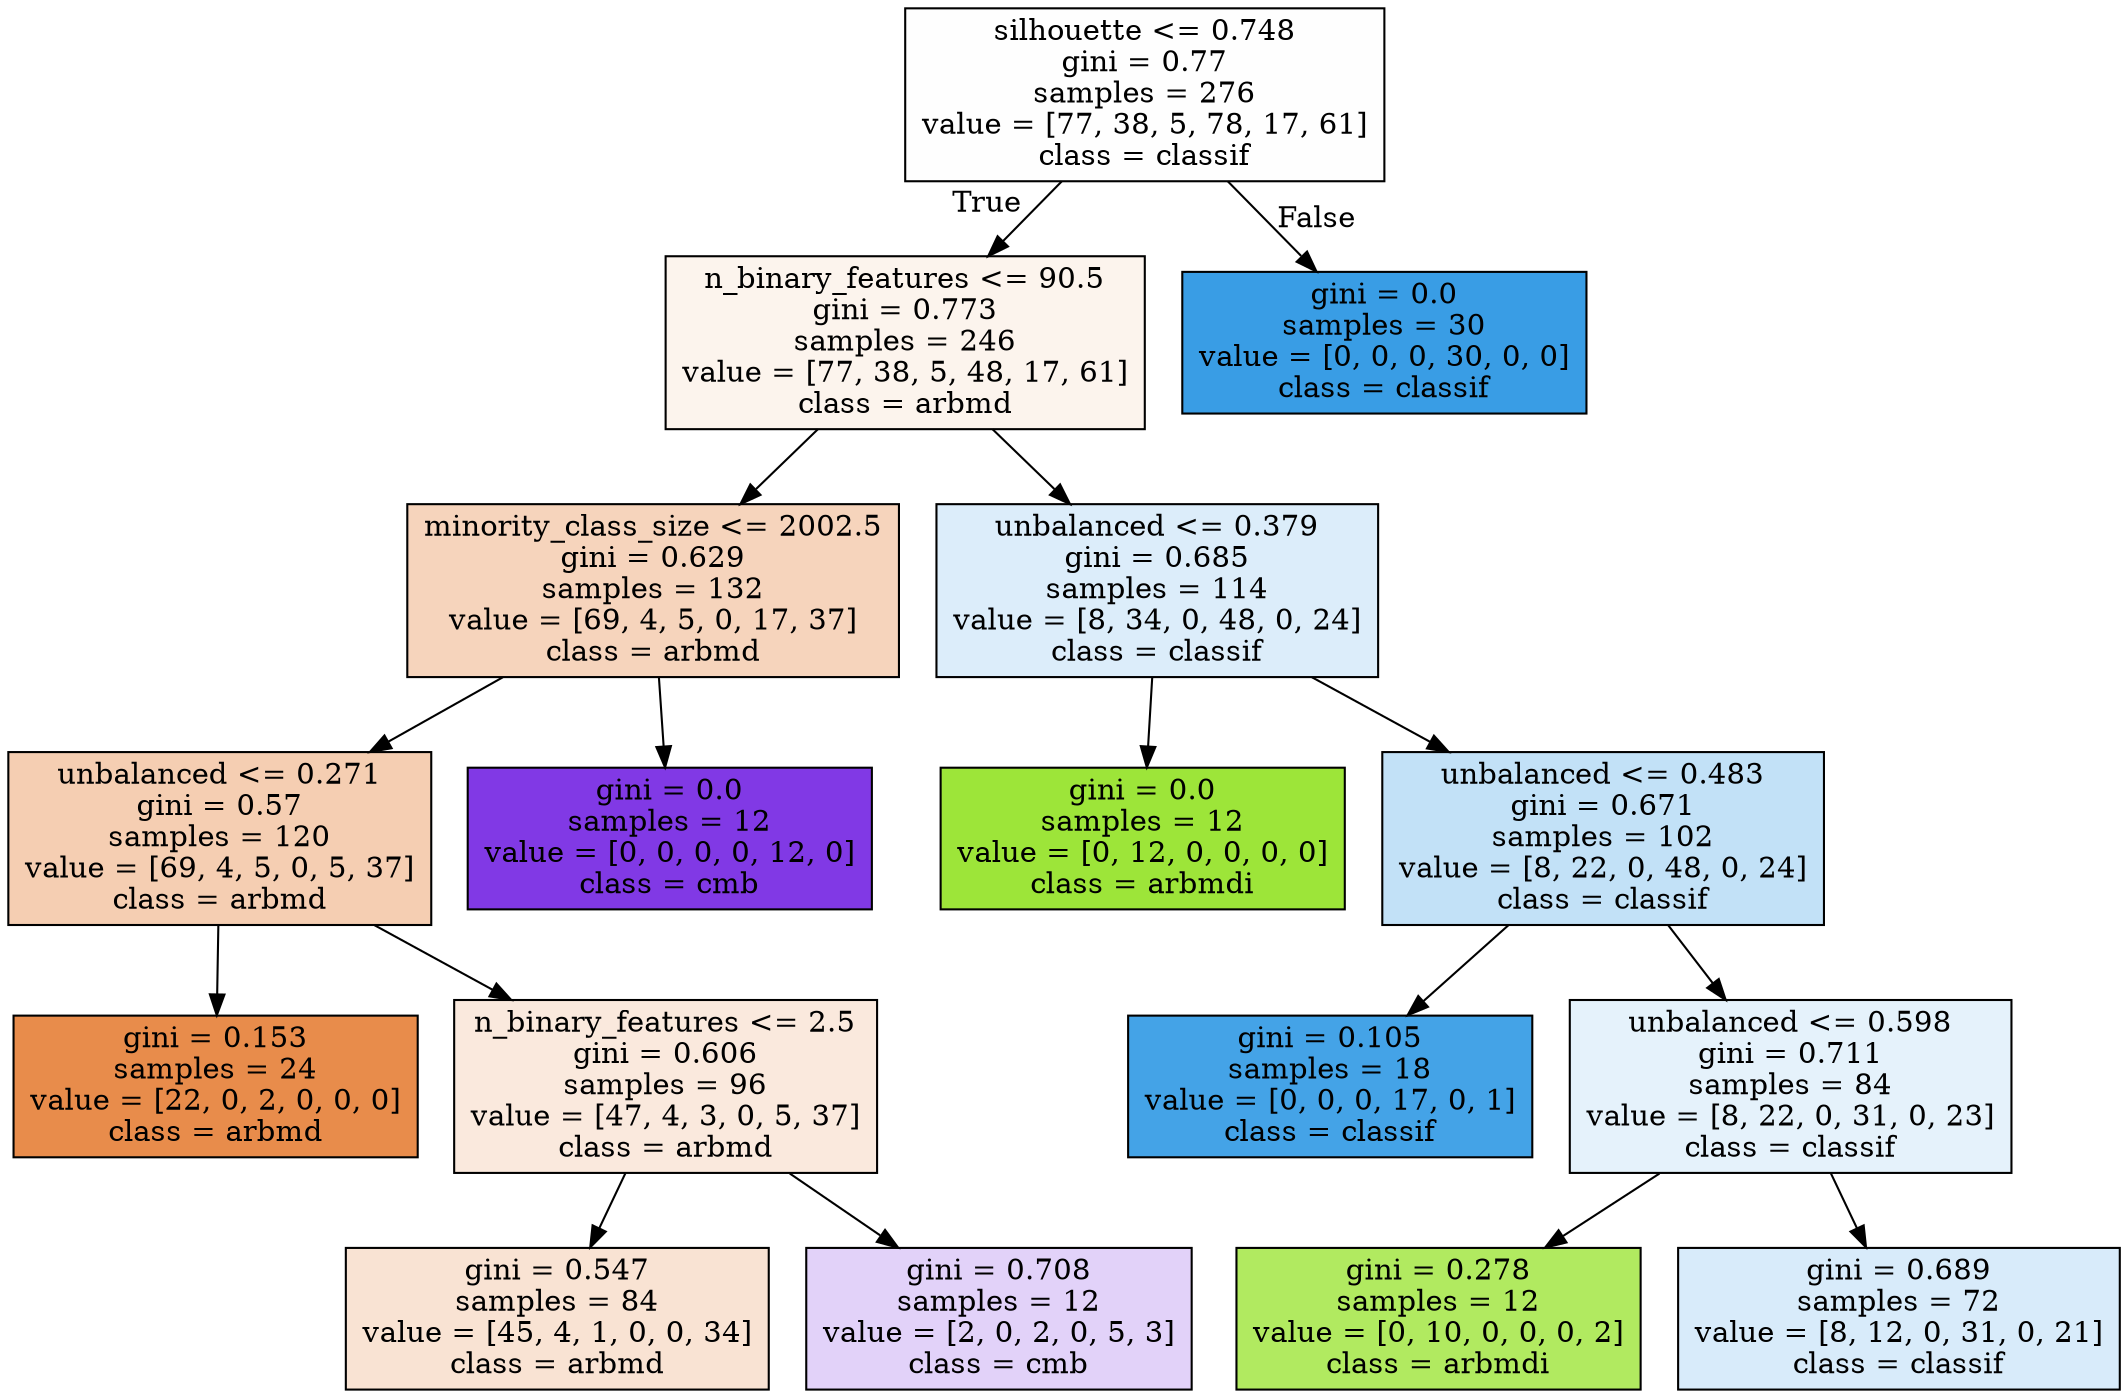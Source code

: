 digraph Tree {
node [shape=box, style="filled", color="black"] ;
0 [label="silhouette <= 0.748\ngini = 0.77\nsamples = 276\nvalue = [77, 38, 5, 78, 17, 61]\nclass = classif", fillcolor="#399de501"] ;
1 [label="n_binary_features <= 90.5\ngini = 0.773\nsamples = 246\nvalue = [77, 38, 5, 48, 17, 61]\nclass = arbmd", fillcolor="#e5813916"] ;
0 -> 1 [labeldistance=2.5, labelangle=45, headlabel="True"] ;
2 [label="minority_class_size <= 2002.5\ngini = 0.629\nsamples = 132\nvalue = [69, 4, 5, 0, 17, 37]\nclass = arbmd", fillcolor="#e5813956"] ;
1 -> 2 ;
3 [label="unbalanced <= 0.271\ngini = 0.57\nsamples = 120\nvalue = [69, 4, 5, 0, 5, 37]\nclass = arbmd", fillcolor="#e5813962"] ;
2 -> 3 ;
4 [label="gini = 0.153\nsamples = 24\nvalue = [22, 0, 2, 0, 0, 0]\nclass = arbmd", fillcolor="#e58139e8"] ;
3 -> 4 ;
5 [label="n_binary_features <= 2.5\ngini = 0.606\nsamples = 96\nvalue = [47, 4, 3, 0, 5, 37]\nclass = arbmd", fillcolor="#e581392b"] ;
3 -> 5 ;
6 [label="gini = 0.547\nsamples = 84\nvalue = [45, 4, 1, 0, 0, 34]\nclass = arbmd", fillcolor="#e5813938"] ;
5 -> 6 ;
7 [label="gini = 0.708\nsamples = 12\nvalue = [2, 0, 2, 0, 5, 3]\nclass = cmb", fillcolor="#8139e539"] ;
5 -> 7 ;
8 [label="gini = 0.0\nsamples = 12\nvalue = [0, 0, 0, 0, 12, 0]\nclass = cmb", fillcolor="#8139e5ff"] ;
2 -> 8 ;
9 [label="unbalanced <= 0.379\ngini = 0.685\nsamples = 114\nvalue = [8, 34, 0, 48, 0, 24]\nclass = classif", fillcolor="#399de52d"] ;
1 -> 9 ;
10 [label="gini = 0.0\nsamples = 12\nvalue = [0, 12, 0, 0, 0, 0]\nclass = arbmdi", fillcolor="#9de539ff"] ;
9 -> 10 ;
11 [label="unbalanced <= 0.483\ngini = 0.671\nsamples = 102\nvalue = [8, 22, 0, 48, 0, 24]\nclass = classif", fillcolor="#399de54e"] ;
9 -> 11 ;
12 [label="gini = 0.105\nsamples = 18\nvalue = [0, 0, 0, 17, 0, 1]\nclass = classif", fillcolor="#399de5f0"] ;
11 -> 12 ;
13 [label="unbalanced <= 0.598\ngini = 0.711\nsamples = 84\nvalue = [8, 22, 0, 31, 0, 23]\nclass = classif", fillcolor="#399de521"] ;
11 -> 13 ;
14 [label="gini = 0.278\nsamples = 12\nvalue = [0, 10, 0, 0, 0, 2]\nclass = arbmdi", fillcolor="#9de539cc"] ;
13 -> 14 ;
15 [label="gini = 0.689\nsamples = 72\nvalue = [8, 12, 0, 31, 0, 21]\nclass = classif", fillcolor="#399de532"] ;
13 -> 15 ;
16 [label="gini = 0.0\nsamples = 30\nvalue = [0, 0, 0, 30, 0, 0]\nclass = classif", fillcolor="#399de5ff"] ;
0 -> 16 [labeldistance=2.5, labelangle=-45, headlabel="False"] ;
}